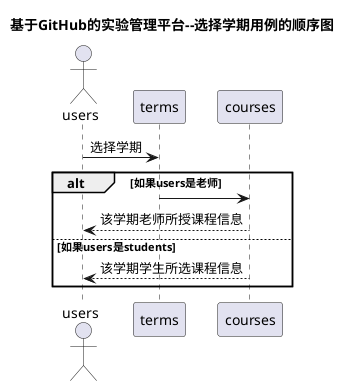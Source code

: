 @startuml
title 基于GitHub的实验管理平台--选择学期用例的顺序图
actor users
users -> terms: 选择学期
alt 如果users是老师
	terms -> courses
	courses -->users:该学期老师所授课程信息
else 如果users是students
    courses --> users:该学期学生所选课程信息
end
@enduml